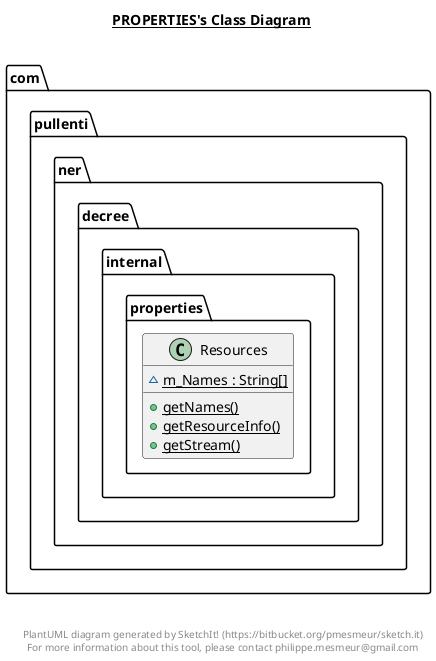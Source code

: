 @startuml

title __PROPERTIES's Class Diagram__\n

  namespace com.pullenti.ner {
    namespace decree {
      namespace internal {
        namespace properties {
          class com.pullenti.ner.decree.internal.properties.Resources {
              {static} ~ m_Names : String[]
              {static} + getNames()
              {static} + getResourceInfo()
              {static} + getStream()
          }
        }
      }
    }
  }
  



right footer


PlantUML diagram generated by SketchIt! (https://bitbucket.org/pmesmeur/sketch.it)
For more information about this tool, please contact philippe.mesmeur@gmail.com
endfooter

@enduml
